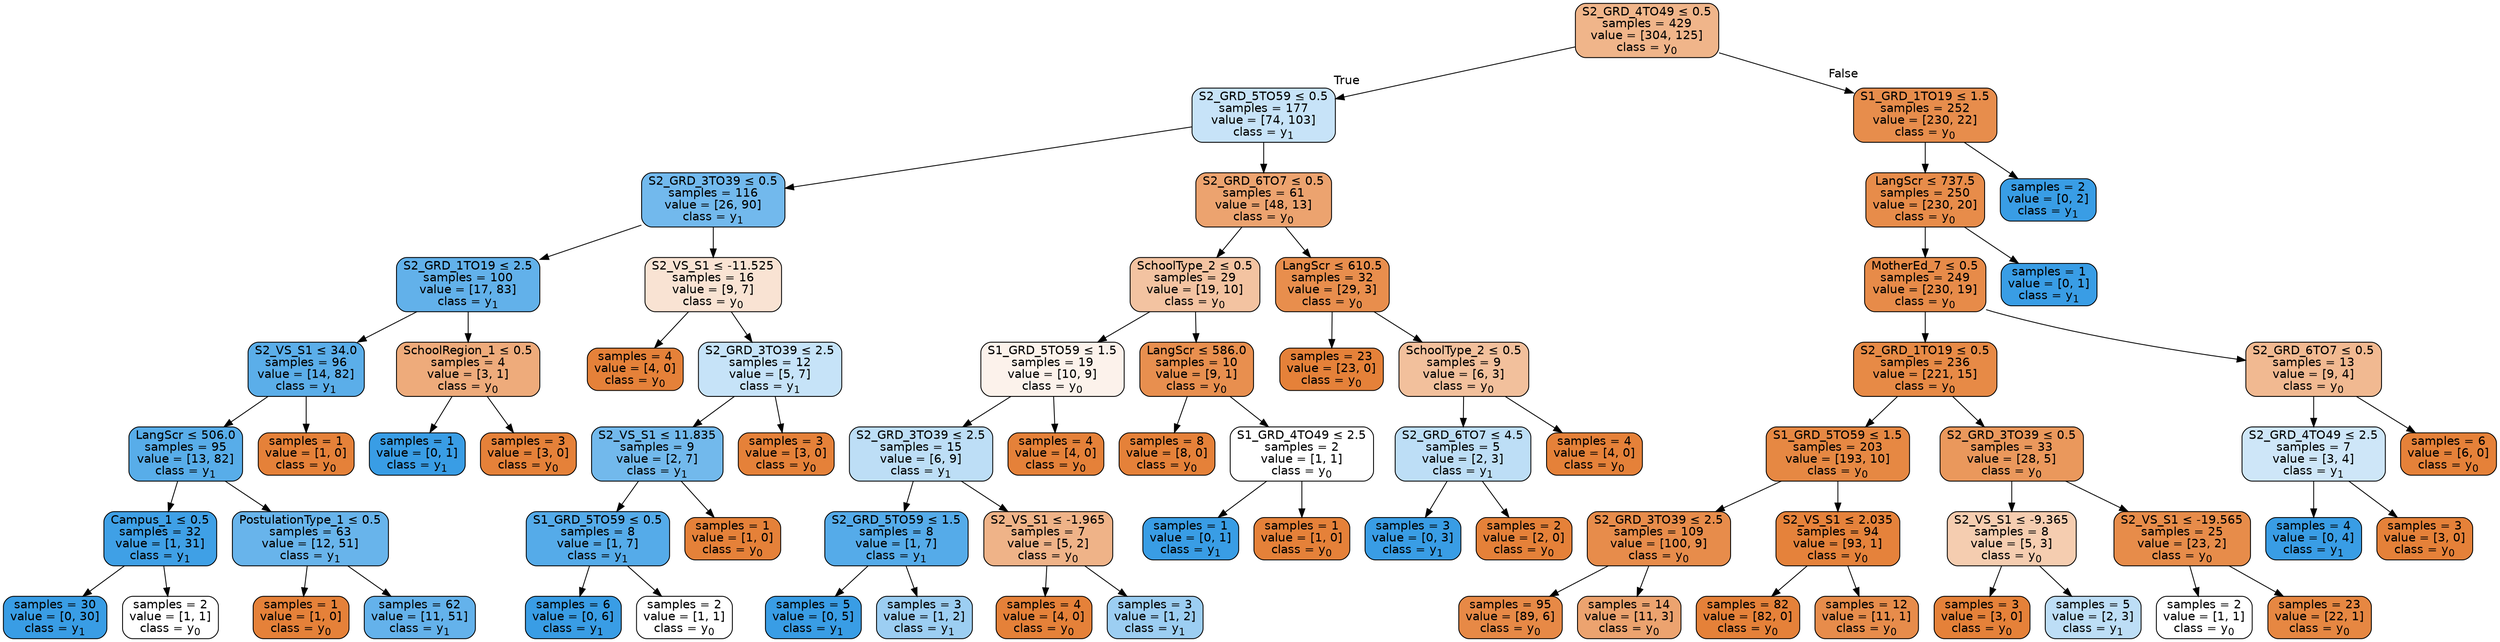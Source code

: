 digraph Tree {
node [shape=box, style="filled, rounded", color="black", fontname=helvetica] ;
edge [fontname=helvetica] ;
0 [label=<S2_GRD_4TO49 &le; 0.5<br/>samples = 429<br/>value = [304, 125]<br/>class = y<SUB>0</SUB>>, fillcolor="#f0b58a"] ;
1 [label=<S2_GRD_5TO59 &le; 0.5<br/>samples = 177<br/>value = [74, 103]<br/>class = y<SUB>1</SUB>>, fillcolor="#c7e3f8"] ;
0 -> 1 [labeldistance=2.5, labelangle=45, headlabel="True"] ;
2 [label=<S2_GRD_3TO39 &le; 0.5<br/>samples = 116<br/>value = [26, 90]<br/>class = y<SUB>1</SUB>>, fillcolor="#72b9ed"] ;
1 -> 2 ;
3 [label=<S2_GRD_1TO19 &le; 2.5<br/>samples = 100<br/>value = [17, 83]<br/>class = y<SUB>1</SUB>>, fillcolor="#62b1ea"] ;
2 -> 3 ;
4 [label=<S2_VS_S1 &le; 34.0<br/>samples = 96<br/>value = [14, 82]<br/>class = y<SUB>1</SUB>>, fillcolor="#5baee9"] ;
3 -> 4 ;
5 [label=<LangScr &le; 506.0<br/>samples = 95<br/>value = [13, 82]<br/>class = y<SUB>1</SUB>>, fillcolor="#58ade9"] ;
4 -> 5 ;
6 [label=<Campus_1 &le; 0.5<br/>samples = 32<br/>value = [1, 31]<br/>class = y<SUB>1</SUB>>, fillcolor="#3fa0e6"] ;
5 -> 6 ;
7 [label=<samples = 30<br/>value = [0, 30]<br/>class = y<SUB>1</SUB>>, fillcolor="#399de5"] ;
6 -> 7 ;
8 [label=<samples = 2<br/>value = [1, 1]<br/>class = y<SUB>0</SUB>>, fillcolor="#ffffff"] ;
6 -> 8 ;
9 [label=<PostulationType_1 &le; 0.5<br/>samples = 63<br/>value = [12, 51]<br/>class = y<SUB>1</SUB>>, fillcolor="#68b4eb"] ;
5 -> 9 ;
10 [label=<samples = 1<br/>value = [1, 0]<br/>class = y<SUB>0</SUB>>, fillcolor="#e58139"] ;
9 -> 10 ;
11 [label=<samples = 62<br/>value = [11, 51]<br/>class = y<SUB>1</SUB>>, fillcolor="#64b2eb"] ;
9 -> 11 ;
12 [label=<samples = 1<br/>value = [1, 0]<br/>class = y<SUB>0</SUB>>, fillcolor="#e58139"] ;
4 -> 12 ;
13 [label=<SchoolRegion_1 &le; 0.5<br/>samples = 4<br/>value = [3, 1]<br/>class = y<SUB>0</SUB>>, fillcolor="#eeab7b"] ;
3 -> 13 ;
14 [label=<samples = 1<br/>value = [0, 1]<br/>class = y<SUB>1</SUB>>, fillcolor="#399de5"] ;
13 -> 14 ;
15 [label=<samples = 3<br/>value = [3, 0]<br/>class = y<SUB>0</SUB>>, fillcolor="#e58139"] ;
13 -> 15 ;
16 [label=<S2_VS_S1 &le; -11.525<br/>samples = 16<br/>value = [9, 7]<br/>class = y<SUB>0</SUB>>, fillcolor="#f9e3d3"] ;
2 -> 16 ;
17 [label=<samples = 4<br/>value = [4, 0]<br/>class = y<SUB>0</SUB>>, fillcolor="#e58139"] ;
16 -> 17 ;
18 [label=<S2_GRD_3TO39 &le; 2.5<br/>samples = 12<br/>value = [5, 7]<br/>class = y<SUB>1</SUB>>, fillcolor="#c6e3f8"] ;
16 -> 18 ;
19 [label=<S2_VS_S1 &le; 11.835<br/>samples = 9<br/>value = [2, 7]<br/>class = y<SUB>1</SUB>>, fillcolor="#72b9ec"] ;
18 -> 19 ;
20 [label=<S1_GRD_5TO59 &le; 0.5<br/>samples = 8<br/>value = [1, 7]<br/>class = y<SUB>1</SUB>>, fillcolor="#55abe9"] ;
19 -> 20 ;
21 [label=<samples = 6<br/>value = [0, 6]<br/>class = y<SUB>1</SUB>>, fillcolor="#399de5"] ;
20 -> 21 ;
22 [label=<samples = 2<br/>value = [1, 1]<br/>class = y<SUB>0</SUB>>, fillcolor="#ffffff"] ;
20 -> 22 ;
23 [label=<samples = 1<br/>value = [1, 0]<br/>class = y<SUB>0</SUB>>, fillcolor="#e58139"] ;
19 -> 23 ;
24 [label=<samples = 3<br/>value = [3, 0]<br/>class = y<SUB>0</SUB>>, fillcolor="#e58139"] ;
18 -> 24 ;
25 [label=<S2_GRD_6TO7 &le; 0.5<br/>samples = 61<br/>value = [48, 13]<br/>class = y<SUB>0</SUB>>, fillcolor="#eca36f"] ;
1 -> 25 ;
26 [label=<SchoolType_2 &le; 0.5<br/>samples = 29<br/>value = [19, 10]<br/>class = y<SUB>0</SUB>>, fillcolor="#f3c3a1"] ;
25 -> 26 ;
27 [label=<S1_GRD_5TO59 &le; 1.5<br/>samples = 19<br/>value = [10, 9]<br/>class = y<SUB>0</SUB>>, fillcolor="#fcf2eb"] ;
26 -> 27 ;
28 [label=<S2_GRD_3TO39 &le; 2.5<br/>samples = 15<br/>value = [6, 9]<br/>class = y<SUB>1</SUB>>, fillcolor="#bddef6"] ;
27 -> 28 ;
29 [label=<S2_GRD_5TO59 &le; 1.5<br/>samples = 8<br/>value = [1, 7]<br/>class = y<SUB>1</SUB>>, fillcolor="#55abe9"] ;
28 -> 29 ;
30 [label=<samples = 5<br/>value = [0, 5]<br/>class = y<SUB>1</SUB>>, fillcolor="#399de5"] ;
29 -> 30 ;
31 [label=<samples = 3<br/>value = [1, 2]<br/>class = y<SUB>1</SUB>>, fillcolor="#9ccef2"] ;
29 -> 31 ;
32 [label=<S2_VS_S1 &le; -1.965<br/>samples = 7<br/>value = [5, 2]<br/>class = y<SUB>0</SUB>>, fillcolor="#efb388"] ;
28 -> 32 ;
33 [label=<samples = 4<br/>value = [4, 0]<br/>class = y<SUB>0</SUB>>, fillcolor="#e58139"] ;
32 -> 33 ;
34 [label=<samples = 3<br/>value = [1, 2]<br/>class = y<SUB>1</SUB>>, fillcolor="#9ccef2"] ;
32 -> 34 ;
35 [label=<samples = 4<br/>value = [4, 0]<br/>class = y<SUB>0</SUB>>, fillcolor="#e58139"] ;
27 -> 35 ;
36 [label=<LangScr &le; 586.0<br/>samples = 10<br/>value = [9, 1]<br/>class = y<SUB>0</SUB>>, fillcolor="#e88f4f"] ;
26 -> 36 ;
37 [label=<samples = 8<br/>value = [8, 0]<br/>class = y<SUB>0</SUB>>, fillcolor="#e58139"] ;
36 -> 37 ;
38 [label=<S1_GRD_4TO49 &le; 2.5<br/>samples = 2<br/>value = [1, 1]<br/>class = y<SUB>0</SUB>>, fillcolor="#ffffff"] ;
36 -> 38 ;
39 [label=<samples = 1<br/>value = [0, 1]<br/>class = y<SUB>1</SUB>>, fillcolor="#399de5"] ;
38 -> 39 ;
40 [label=<samples = 1<br/>value = [1, 0]<br/>class = y<SUB>0</SUB>>, fillcolor="#e58139"] ;
38 -> 40 ;
41 [label=<LangScr &le; 610.5<br/>samples = 32<br/>value = [29, 3]<br/>class = y<SUB>0</SUB>>, fillcolor="#e88e4d"] ;
25 -> 41 ;
42 [label=<samples = 23<br/>value = [23, 0]<br/>class = y<SUB>0</SUB>>, fillcolor="#e58139"] ;
41 -> 42 ;
43 [label=<SchoolType_2 &le; 0.5<br/>samples = 9<br/>value = [6, 3]<br/>class = y<SUB>0</SUB>>, fillcolor="#f2c09c"] ;
41 -> 43 ;
44 [label=<S2_GRD_6TO7 &le; 4.5<br/>samples = 5<br/>value = [2, 3]<br/>class = y<SUB>1</SUB>>, fillcolor="#bddef6"] ;
43 -> 44 ;
45 [label=<samples = 3<br/>value = [0, 3]<br/>class = y<SUB>1</SUB>>, fillcolor="#399de5"] ;
44 -> 45 ;
46 [label=<samples = 2<br/>value = [2, 0]<br/>class = y<SUB>0</SUB>>, fillcolor="#e58139"] ;
44 -> 46 ;
47 [label=<samples = 4<br/>value = [4, 0]<br/>class = y<SUB>0</SUB>>, fillcolor="#e58139"] ;
43 -> 47 ;
48 [label=<S1_GRD_1TO19 &le; 1.5<br/>samples = 252<br/>value = [230, 22]<br/>class = y<SUB>0</SUB>>, fillcolor="#e78d4c"] ;
0 -> 48 [labeldistance=2.5, labelangle=-45, headlabel="False"] ;
49 [label=<LangScr &le; 737.5<br/>samples = 250<br/>value = [230, 20]<br/>class = y<SUB>0</SUB>>, fillcolor="#e78c4a"] ;
48 -> 49 ;
50 [label=<MotherEd_7 &le; 0.5<br/>samples = 249<br/>value = [230, 19]<br/>class = y<SUB>0</SUB>>, fillcolor="#e78b49"] ;
49 -> 50 ;
51 [label=<S2_GRD_1TO19 &le; 0.5<br/>samples = 236<br/>value = [221, 15]<br/>class = y<SUB>0</SUB>>, fillcolor="#e78a46"] ;
50 -> 51 ;
52 [label=<S1_GRD_5TO59 &le; 1.5<br/>samples = 203<br/>value = [193, 10]<br/>class = y<SUB>0</SUB>>, fillcolor="#e68843"] ;
51 -> 52 ;
53 [label=<S2_GRD_3TO39 &le; 2.5<br/>samples = 109<br/>value = [100, 9]<br/>class = y<SUB>0</SUB>>, fillcolor="#e78c4b"] ;
52 -> 53 ;
54 [label=<samples = 95<br/>value = [89, 6]<br/>class = y<SUB>0</SUB>>, fillcolor="#e78946"] ;
53 -> 54 ;
55 [label=<samples = 14<br/>value = [11, 3]<br/>class = y<SUB>0</SUB>>, fillcolor="#eca36f"] ;
53 -> 55 ;
56 [label=<S2_VS_S1 &le; 2.035<br/>samples = 94<br/>value = [93, 1]<br/>class = y<SUB>0</SUB>>, fillcolor="#e5823b"] ;
52 -> 56 ;
57 [label=<samples = 82<br/>value = [82, 0]<br/>class = y<SUB>0</SUB>>, fillcolor="#e58139"] ;
56 -> 57 ;
58 [label=<samples = 12<br/>value = [11, 1]<br/>class = y<SUB>0</SUB>>, fillcolor="#e78c4b"] ;
56 -> 58 ;
59 [label=<S2_GRD_3TO39 &le; 0.5<br/>samples = 33<br/>value = [28, 5]<br/>class = y<SUB>0</SUB>>, fillcolor="#ea985c"] ;
51 -> 59 ;
60 [label=<S2_VS_S1 &le; -9.365<br/>samples = 8<br/>value = [5, 3]<br/>class = y<SUB>0</SUB>>, fillcolor="#f5cdb0"] ;
59 -> 60 ;
61 [label=<samples = 3<br/>value = [3, 0]<br/>class = y<SUB>0</SUB>>, fillcolor="#e58139"] ;
60 -> 61 ;
62 [label=<samples = 5<br/>value = [2, 3]<br/>class = y<SUB>1</SUB>>, fillcolor="#bddef6"] ;
60 -> 62 ;
63 [label=<S2_VS_S1 &le; -19.565<br/>samples = 25<br/>value = [23, 2]<br/>class = y<SUB>0</SUB>>, fillcolor="#e78c4a"] ;
59 -> 63 ;
64 [label=<samples = 2<br/>value = [1, 1]<br/>class = y<SUB>0</SUB>>, fillcolor="#ffffff"] ;
63 -> 64 ;
65 [label=<samples = 23<br/>value = [22, 1]<br/>class = y<SUB>0</SUB>>, fillcolor="#e68742"] ;
63 -> 65 ;
66 [label=<S2_GRD_6TO7 &le; 0.5<br/>samples = 13<br/>value = [9, 4]<br/>class = y<SUB>0</SUB>>, fillcolor="#f1b991"] ;
50 -> 66 ;
67 [label=<S2_GRD_4TO49 &le; 2.5<br/>samples = 7<br/>value = [3, 4]<br/>class = y<SUB>1</SUB>>, fillcolor="#cee6f8"] ;
66 -> 67 ;
68 [label=<samples = 4<br/>value = [0, 4]<br/>class = y<SUB>1</SUB>>, fillcolor="#399de5"] ;
67 -> 68 ;
69 [label=<samples = 3<br/>value = [3, 0]<br/>class = y<SUB>0</SUB>>, fillcolor="#e58139"] ;
67 -> 69 ;
70 [label=<samples = 6<br/>value = [6, 0]<br/>class = y<SUB>0</SUB>>, fillcolor="#e58139"] ;
66 -> 70 ;
71 [label=<samples = 1<br/>value = [0, 1]<br/>class = y<SUB>1</SUB>>, fillcolor="#399de5"] ;
49 -> 71 ;
72 [label=<samples = 2<br/>value = [0, 2]<br/>class = y<SUB>1</SUB>>, fillcolor="#399de5"] ;
48 -> 72 ;
}